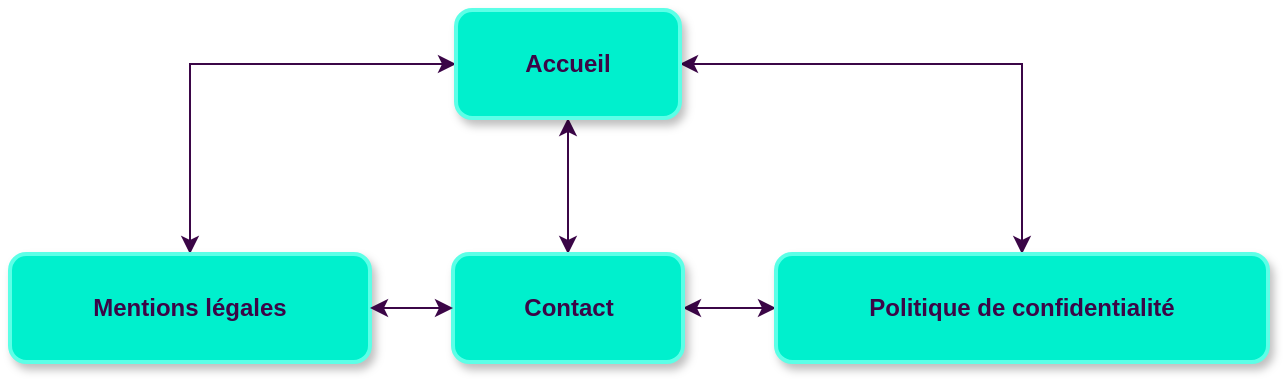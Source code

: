 <mxfile version="28.2.7">
  <diagram name="Page-1" id="PJXzrsJOXH1391fciTHr">
    <mxGraphModel dx="1426" dy="1965" grid="1" gridSize="10" guides="1" tooltips="1" connect="1" arrows="1" fold="1" page="1" pageScale="1" pageWidth="827" pageHeight="1169" math="0" shadow="0">
      <root>
        <mxCell id="0" />
        <mxCell id="1" parent="0" />
        <mxCell id="qw5ULrUy1bnDho6kkQ3Q-14" style="edgeStyle=orthogonalEdgeStyle;rounded=0;orthogonalLoop=1;jettySize=auto;html=1;entryX=0.5;entryY=0;entryDx=0;entryDy=0;startArrow=classic;startFill=1;strokeColor=#3B0647;" edge="1" parent="1" source="2" target="3">
          <mxGeometry relative="1" as="geometry" />
        </mxCell>
        <mxCell id="qw5ULrUy1bnDho6kkQ3Q-15" style="edgeStyle=orthogonalEdgeStyle;rounded=0;orthogonalLoop=1;jettySize=auto;html=1;entryX=0.5;entryY=0;entryDx=0;entryDy=0;strokeColor=#3B0647;startArrow=classic;startFill=1;" edge="1" parent="1" source="2" target="5">
          <mxGeometry relative="1" as="geometry" />
        </mxCell>
        <mxCell id="qw5ULrUy1bnDho6kkQ3Q-16" style="edgeStyle=orthogonalEdgeStyle;rounded=0;orthogonalLoop=1;jettySize=auto;html=1;entryX=0.5;entryY=0;entryDx=0;entryDy=0;strokeColor=#3B0647;startArrow=classic;startFill=1;" edge="1" parent="1" source="2" target="4">
          <mxGeometry relative="1" as="geometry" />
        </mxCell>
        <mxCell id="2" value="Accueil" style="whiteSpace=wrap;strokeWidth=2;fillColor=#00F0CD;fontColor=#3B0647;fontStyle=1;strokeColor=#5CFFE7;rounded=1;shadow=1;glass=0;" parent="1" vertex="1">
          <mxGeometry x="243" y="-10" width="112" height="54" as="geometry" />
        </mxCell>
        <mxCell id="qw5ULrUy1bnDho6kkQ3Q-12" style="edgeStyle=orthogonalEdgeStyle;rounded=0;orthogonalLoop=1;jettySize=auto;html=1;startArrow=classic;startFill=1;strokeColor=#3B0647;" edge="1" parent="1" source="3" target="5">
          <mxGeometry relative="1" as="geometry" />
        </mxCell>
        <mxCell id="3" value="Contact" style="whiteSpace=wrap;strokeWidth=2;fillColor=#00F0CD;fontColor=#3B0647;fontStyle=1;strokeColor=#5CFFE7;rounded=1;shadow=1;glass=0;" parent="1" vertex="1">
          <mxGeometry x="241.5" y="112" width="115" height="54" as="geometry" />
        </mxCell>
        <mxCell id="4" value="Mentions légales" style="whiteSpace=wrap;strokeWidth=2;fillColor=#00F0CD;fontColor=#3B0647;fontStyle=1;strokeColor=#5CFFE7;rounded=1;shadow=1;glass=0;" parent="1" vertex="1">
          <mxGeometry x="20" y="112" width="180" height="54" as="geometry" />
        </mxCell>
        <mxCell id="5" value="Politique de confidentialité" style="whiteSpace=wrap;strokeWidth=2;fillColor=#00F0CD;fontColor=#3B0647;fontStyle=1;strokeColor=#5CFFE7;rounded=1;shadow=1;glass=0;" parent="1" vertex="1">
          <mxGeometry x="403" y="112" width="246" height="54" as="geometry" />
        </mxCell>
        <mxCell id="qw5ULrUy1bnDho6kkQ3Q-8" value="" style="endArrow=classic;startArrow=classic;html=1;rounded=0;strokeColor=#3B0647;" edge="1" parent="1" source="3" target="4">
          <mxGeometry width="50" height="50" relative="1" as="geometry">
            <mxPoint x="390" y="420" as="sourcePoint" />
            <mxPoint x="440" y="370" as="targetPoint" />
          </mxGeometry>
        </mxCell>
      </root>
    </mxGraphModel>
  </diagram>
</mxfile>
